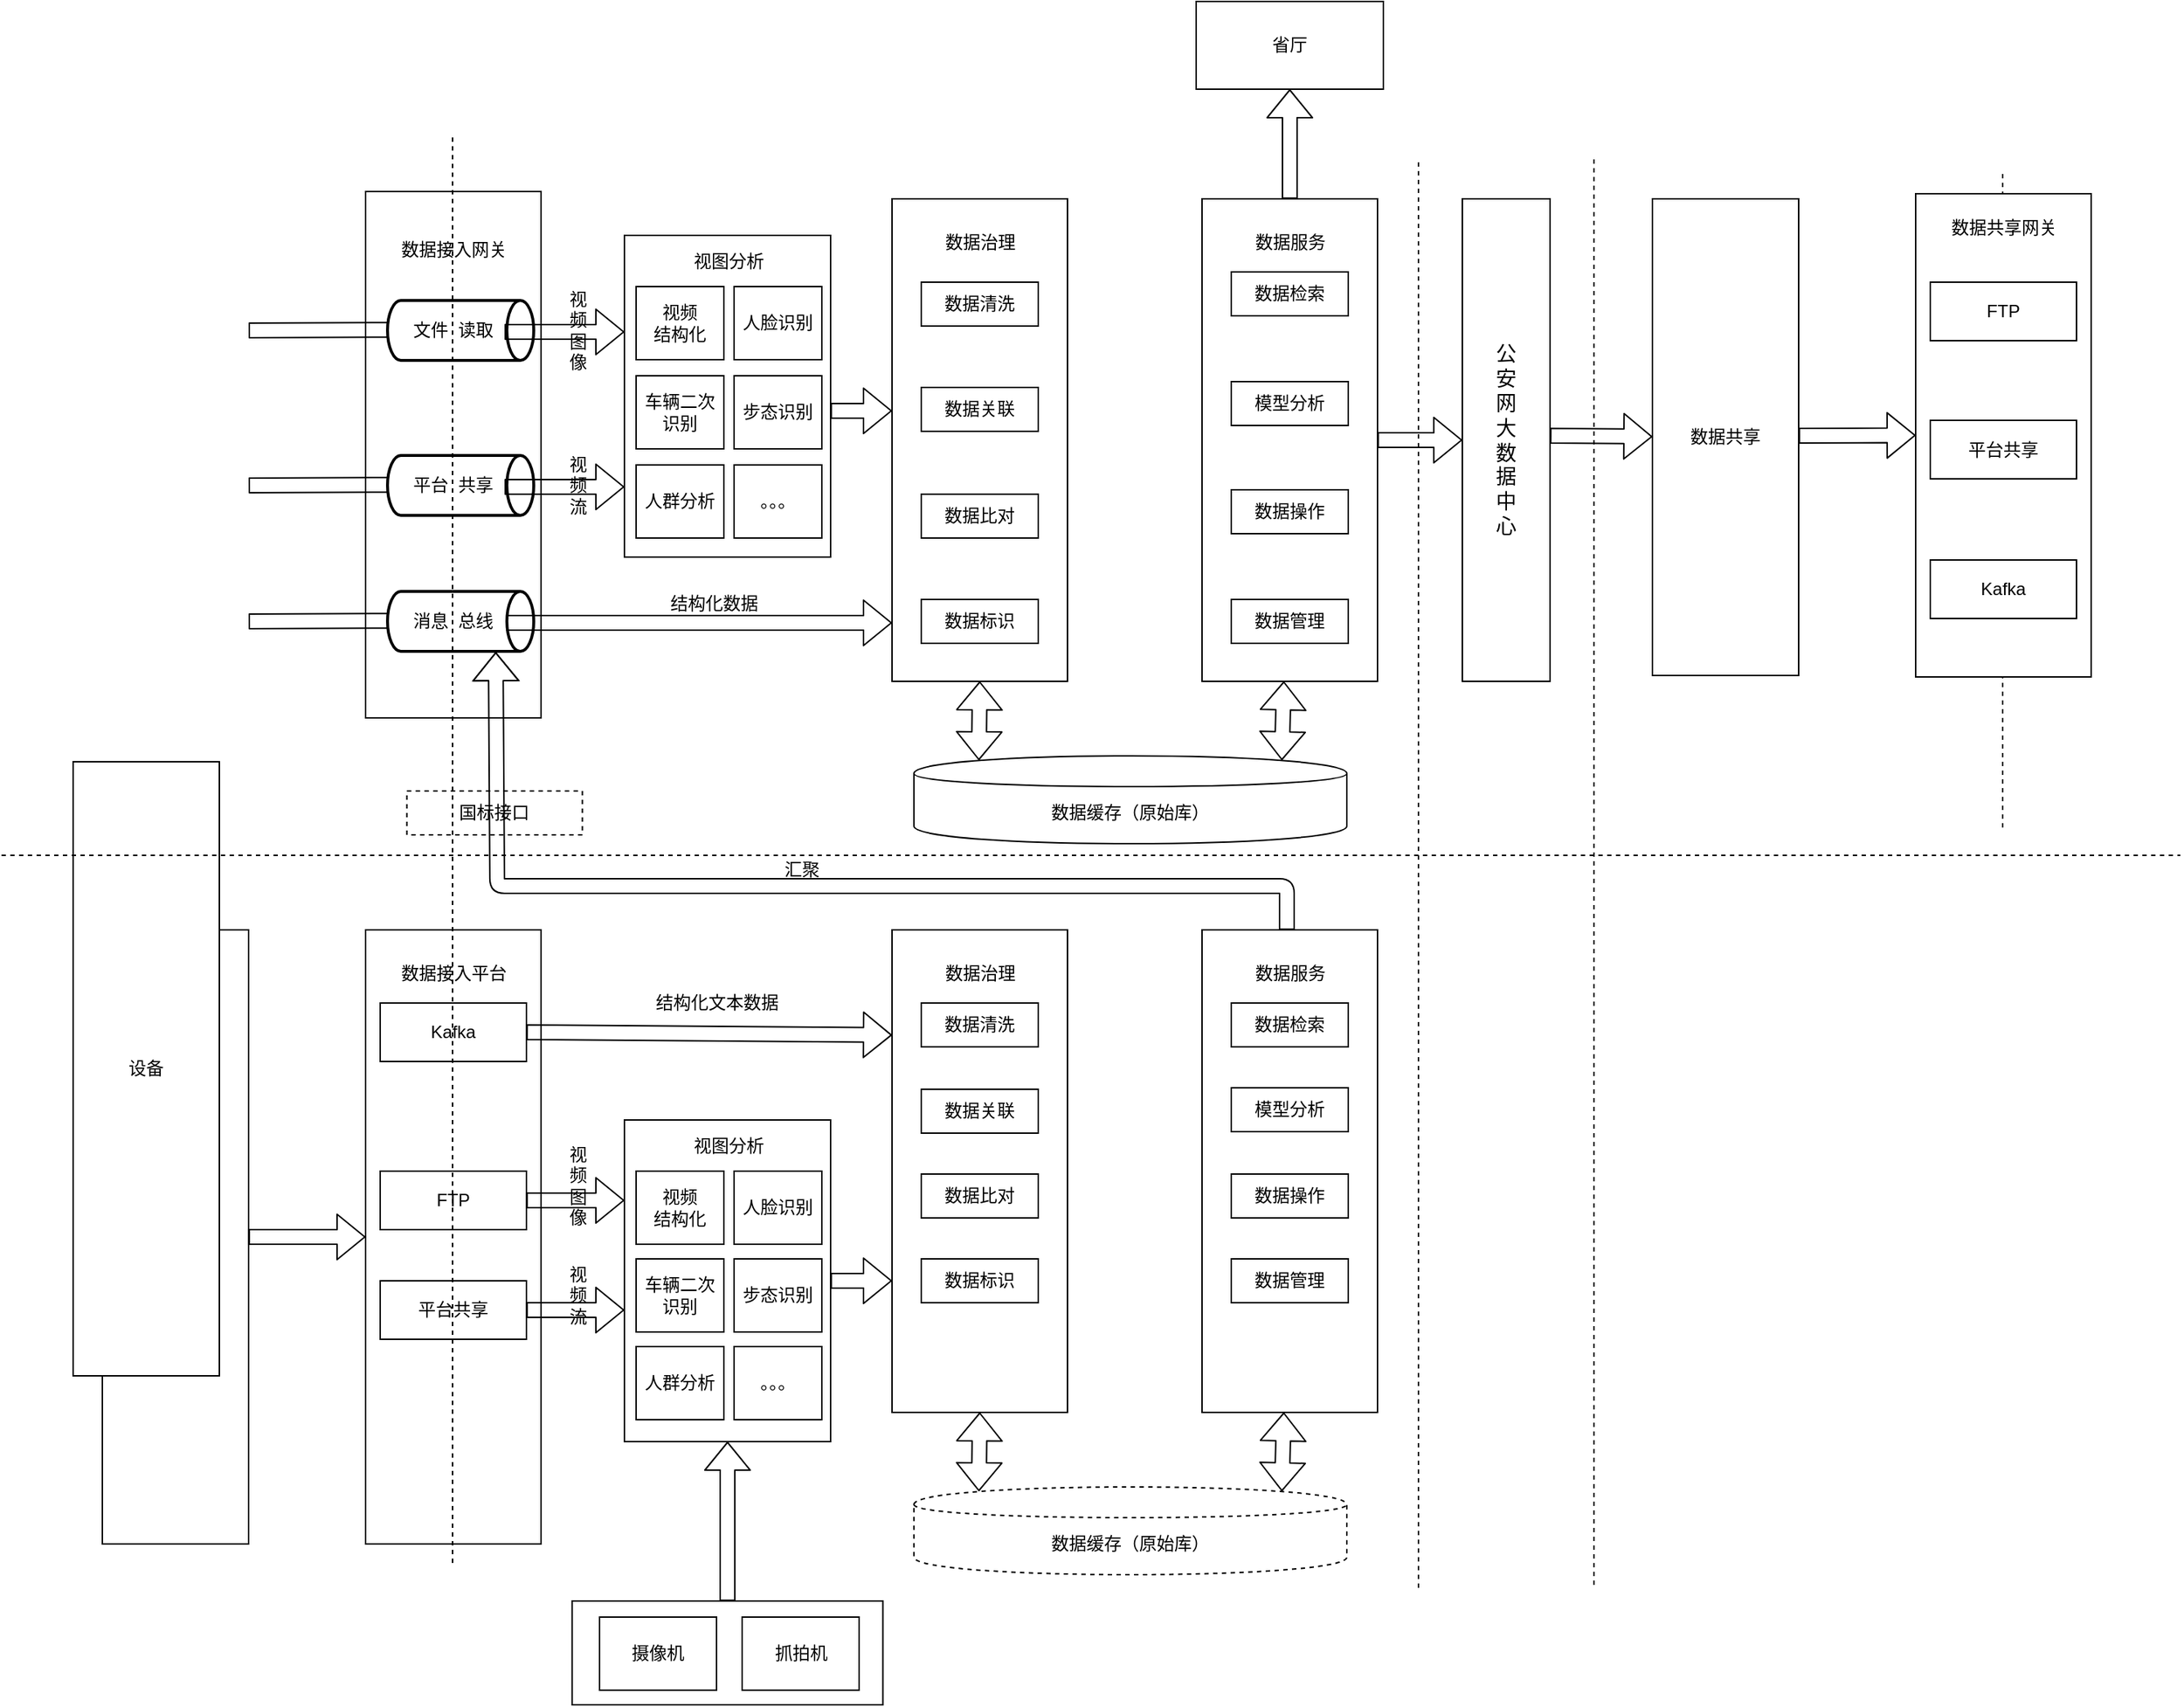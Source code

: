<mxfile version="13.1.12" type="github">
  <diagram id="LtdNEPkijhUZQp1AGoqe" name="Page-1">
    <mxGraphModel dx="2013" dy="-557" grid="1" gridSize="10" guides="1" tooltips="1" connect="1" arrows="1" fold="1" page="1" pageScale="1" pageWidth="827" pageHeight="1169" math="0" shadow="0">
      <root>
        <mxCell id="0" />
        <mxCell id="1" parent="0" />
        <mxCell id="LM0uR2DWNkc85pl8UlRV-13" value="" style="rounded=0;whiteSpace=wrap;html=1;" parent="1" vertex="1">
          <mxGeometry y="1470" width="120" height="360" as="geometry" />
        </mxCell>
        <mxCell id="0me-47ysI-qRos0fYR_Q-15" value="" style="shape=flexArrow;endArrow=classic;html=1;entryX=0;entryY=0.5;entryDx=0;entryDy=0;" edge="1" parent="1">
          <mxGeometry width="50" height="50" relative="1" as="geometry">
            <mxPoint x="-80" y="1565" as="sourcePoint" />
            <mxPoint x="40" y="1564.5" as="targetPoint" />
          </mxGeometry>
        </mxCell>
        <mxCell id="LM0uR2DWNkc85pl8UlRV-162" value="" style="rounded=0;whiteSpace=wrap;html=1;" parent="1" vertex="1">
          <mxGeometry x="141.25" y="2434" width="212.5" height="71" as="geometry" />
        </mxCell>
        <mxCell id="LM0uR2DWNkc85pl8UlRV-18" value="数据接入网关" style="text;html=1;align=center;verticalAlign=middle;resizable=0;points=[];autosize=1;" parent="1" vertex="1">
          <mxGeometry x="15" y="1500" width="90" height="20" as="geometry" />
        </mxCell>
        <mxCell id="LM0uR2DWNkc85pl8UlRV-23" value="" style="rounded=0;whiteSpace=wrap;html=1;direction=east;" parent="1" vertex="1">
          <mxGeometry x="177" y="1500" width="141" height="220" as="geometry" />
        </mxCell>
        <mxCell id="LM0uR2DWNkc85pl8UlRV-24" value="视图分析&lt;br&gt;" style="text;html=1;align=center;verticalAlign=middle;resizable=0;points=[];autosize=1;direction=east;" parent="1" vertex="1">
          <mxGeometry x="217.5" y="1508" width="60" height="20" as="geometry" />
        </mxCell>
        <mxCell id="LM0uR2DWNkc85pl8UlRV-25" value="" style="rounded=0;whiteSpace=wrap;html=1;" parent="1" vertex="1">
          <mxGeometry x="360" y="1475" width="120" height="330" as="geometry" />
        </mxCell>
        <mxCell id="LM0uR2DWNkc85pl8UlRV-26" value="视频&lt;br&gt;结构化" style="rounded=0;whiteSpace=wrap;html=1;direction=east;" parent="1" vertex="1">
          <mxGeometry x="185" y="1535" width="60" height="50" as="geometry" />
        </mxCell>
        <mxCell id="LM0uR2DWNkc85pl8UlRV-27" value="人脸识别" style="rounded=0;whiteSpace=wrap;html=1;direction=east;" parent="1" vertex="1">
          <mxGeometry x="252" y="1535" width="60" height="50" as="geometry" />
        </mxCell>
        <mxCell id="LM0uR2DWNkc85pl8UlRV-28" value="车辆二次识别" style="rounded=0;whiteSpace=wrap;html=1;direction=east;" parent="1" vertex="1">
          <mxGeometry x="185" y="1596" width="60" height="50" as="geometry" />
        </mxCell>
        <mxCell id="LM0uR2DWNkc85pl8UlRV-30" value="步态识别" style="rounded=0;whiteSpace=wrap;html=1;direction=east;" parent="1" vertex="1">
          <mxGeometry x="252" y="1596" width="60" height="50" as="geometry" />
        </mxCell>
        <mxCell id="LM0uR2DWNkc85pl8UlRV-32" value="。。。" style="rounded=0;whiteSpace=wrap;html=1;direction=east;" parent="1" vertex="1">
          <mxGeometry x="252" y="1657" width="60" height="50" as="geometry" />
        </mxCell>
        <mxCell id="LM0uR2DWNkc85pl8UlRV-36" value="" style="shape=flexArrow;endArrow=classic;html=1;exitX=1;exitY=0.5;exitDx=0;exitDy=0;entryX=1;entryY=0.5;entryDx=0;entryDy=0;" parent="1" edge="1">
          <mxGeometry width="50" height="50" relative="1" as="geometry">
            <mxPoint x="318" y="1620" as="sourcePoint" />
            <mxPoint x="360" y="1620" as="targetPoint" />
          </mxGeometry>
        </mxCell>
        <mxCell id="LM0uR2DWNkc85pl8UlRV-39" value="视&lt;br&gt;频&lt;br&gt;图&lt;br&gt;像" style="text;html=1;align=center;verticalAlign=middle;resizable=0;points=[];autosize=1;direction=east;" parent="1" vertex="1">
          <mxGeometry x="130" y="1535" width="30" height="60" as="geometry" />
        </mxCell>
        <mxCell id="LM0uR2DWNkc85pl8UlRV-45" value="数据治理" style="text;html=1;align=center;verticalAlign=middle;resizable=0;points=[];autosize=1;" parent="1" vertex="1">
          <mxGeometry x="390" y="1495" width="60" height="20" as="geometry" />
        </mxCell>
        <mxCell id="LM0uR2DWNkc85pl8UlRV-48" value="数据清洗" style="rounded=0;whiteSpace=wrap;html=1;" parent="1" vertex="1">
          <mxGeometry x="380" y="1532" width="80" height="30" as="geometry" />
        </mxCell>
        <mxCell id="LM0uR2DWNkc85pl8UlRV-49" value="数据关联" style="rounded=0;whiteSpace=wrap;html=1;" parent="1" vertex="1">
          <mxGeometry x="380" y="1604" width="80" height="30" as="geometry" />
        </mxCell>
        <mxCell id="LM0uR2DWNkc85pl8UlRV-51" value="数据比对" style="rounded=0;whiteSpace=wrap;html=1;" parent="1" vertex="1">
          <mxGeometry x="380" y="1677" width="80" height="30" as="geometry" />
        </mxCell>
        <mxCell id="LM0uR2DWNkc85pl8UlRV-52" value="数据标识" style="rounded=0;whiteSpace=wrap;html=1;" parent="1" vertex="1">
          <mxGeometry x="380" y="1749" width="80" height="30" as="geometry" />
        </mxCell>
        <mxCell id="LM0uR2DWNkc85pl8UlRV-59" value="数据缓存（原始库）" style="shape=cylinder;whiteSpace=wrap;html=1;boundedLbl=1;backgroundOutline=1;" parent="1" vertex="1">
          <mxGeometry x="375" y="1856" width="296" height="60" as="geometry" />
        </mxCell>
        <mxCell id="LM0uR2DWNkc85pl8UlRV-62" value="" style="rounded=0;whiteSpace=wrap;html=1;" parent="1" vertex="1">
          <mxGeometry x="572" y="1475" width="120" height="330" as="geometry" />
        </mxCell>
        <mxCell id="LM0uR2DWNkc85pl8UlRV-63" value="数据服务" style="text;html=1;align=center;verticalAlign=middle;resizable=0;points=[];autosize=1;" parent="1" vertex="1">
          <mxGeometry x="602" y="1495" width="60" height="20" as="geometry" />
        </mxCell>
        <mxCell id="LM0uR2DWNkc85pl8UlRV-64" value="" style="shape=flexArrow;endArrow=classic;startArrow=classic;html=1;entryX=0.5;entryY=1;entryDx=0;entryDy=0;exitX=0.15;exitY=0.05;exitDx=0;exitDy=0;exitPerimeter=0;" parent="1" source="LM0uR2DWNkc85pl8UlRV-59" target="LM0uR2DWNkc85pl8UlRV-25" edge="1">
          <mxGeometry width="50" height="50" relative="1" as="geometry">
            <mxPoint x="290" y="1955" as="sourcePoint" />
            <mxPoint x="340" y="1905" as="targetPoint" />
          </mxGeometry>
        </mxCell>
        <mxCell id="LM0uR2DWNkc85pl8UlRV-65" value="" style="shape=flexArrow;endArrow=classic;startArrow=classic;html=1;exitX=0.85;exitY=0.05;exitDx=0;exitDy=0;exitPerimeter=0;" parent="1" source="LM0uR2DWNkc85pl8UlRV-59" target="LM0uR2DWNkc85pl8UlRV-62" edge="1">
          <mxGeometry width="50" height="50" relative="1" as="geometry">
            <mxPoint x="620" y="1845" as="sourcePoint" />
            <mxPoint x="670" y="1795" as="targetPoint" />
          </mxGeometry>
        </mxCell>
        <mxCell id="LM0uR2DWNkc85pl8UlRV-67" value="数据检索" style="rounded=0;whiteSpace=wrap;html=1;" parent="1" vertex="1">
          <mxGeometry x="592" y="1525" width="80" height="30" as="geometry" />
        </mxCell>
        <mxCell id="LM0uR2DWNkc85pl8UlRV-68" value="模型分析" style="rounded=0;whiteSpace=wrap;html=1;" parent="1" vertex="1">
          <mxGeometry x="592" y="1600" width="80" height="30" as="geometry" />
        </mxCell>
        <mxCell id="LM0uR2DWNkc85pl8UlRV-69" value="数据操作" style="rounded=0;whiteSpace=wrap;html=1;" parent="1" vertex="1">
          <mxGeometry x="592" y="1674" width="80" height="30" as="geometry" />
        </mxCell>
        <mxCell id="LM0uR2DWNkc85pl8UlRV-70" value="数据管理" style="rounded=0;whiteSpace=wrap;html=1;" parent="1" vertex="1">
          <mxGeometry x="592" y="1749" width="80" height="30" as="geometry" />
        </mxCell>
        <mxCell id="LM0uR2DWNkc85pl8UlRV-71" value="" style="endArrow=none;html=1;dashed=1;" parent="1" edge="1">
          <mxGeometry width="50" height="50" relative="1" as="geometry">
            <mxPoint x="720" y="2425" as="sourcePoint" />
            <mxPoint x="720" y="1447" as="targetPoint" />
          </mxGeometry>
        </mxCell>
        <mxCell id="LM0uR2DWNkc85pl8UlRV-72" value="" style="shape=flexArrow;endArrow=classic;html=1;exitX=1;exitY=0.5;exitDx=0;exitDy=0;entryX=0;entryY=0.5;entryDx=0;entryDy=0;" parent="1" source="LM0uR2DWNkc85pl8UlRV-62" target="LM0uR2DWNkc85pl8UlRV-73" edge="1">
          <mxGeometry width="50" height="50" relative="1" as="geometry">
            <mxPoint x="740" y="1675" as="sourcePoint" />
            <mxPoint x="750" y="1640" as="targetPoint" />
          </mxGeometry>
        </mxCell>
        <mxCell id="LM0uR2DWNkc85pl8UlRV-73" value="&lt;font style=&quot;font-size: 14px&quot;&gt;公&lt;br&gt;安&lt;br&gt;网&lt;br&gt;大&lt;br&gt;数&lt;br&gt;据&lt;br&gt;中&lt;br&gt;心&lt;/font&gt;" style="rounded=0;whiteSpace=wrap;html=1;" parent="1" vertex="1">
          <mxGeometry x="750" y="1475" width="60" height="330" as="geometry" />
        </mxCell>
        <mxCell id="LM0uR2DWNkc85pl8UlRV-113" value="" style="rounded=0;whiteSpace=wrap;html=1;" parent="1" vertex="1">
          <mxGeometry y="1975" width="120" height="420" as="geometry" />
        </mxCell>
        <mxCell id="LM0uR2DWNkc85pl8UlRV-114" value="设备" style="rounded=0;whiteSpace=wrap;html=1;" parent="1" vertex="1">
          <mxGeometry x="-180" y="1975" width="100" height="420" as="geometry" />
        </mxCell>
        <mxCell id="LM0uR2DWNkc85pl8UlRV-115" value="Kafka" style="rounded=0;whiteSpace=wrap;html=1;" parent="1" vertex="1">
          <mxGeometry x="10" y="2025" width="100" height="40" as="geometry" />
        </mxCell>
        <mxCell id="LM0uR2DWNkc85pl8UlRV-116" value="FTP" style="rounded=0;whiteSpace=wrap;html=1;" parent="1" vertex="1">
          <mxGeometry x="10" y="2140" width="100" height="40" as="geometry" />
        </mxCell>
        <mxCell id="LM0uR2DWNkc85pl8UlRV-117" value="平台共享" style="rounded=0;whiteSpace=wrap;html=1;" parent="1" vertex="1">
          <mxGeometry x="10" y="2215" width="100" height="40" as="geometry" />
        </mxCell>
        <mxCell id="LM0uR2DWNkc85pl8UlRV-118" value="数据接入平台" style="text;html=1;align=center;verticalAlign=middle;resizable=0;points=[];autosize=1;" parent="1" vertex="1">
          <mxGeometry x="15" y="1995" width="90" height="20" as="geometry" />
        </mxCell>
        <mxCell id="LM0uR2DWNkc85pl8UlRV-119" value="" style="shape=flexArrow;endArrow=classic;html=1;exitX=1;exitY=0.5;exitDx=0;exitDy=0;entryX=0;entryY=0.5;entryDx=0;entryDy=0;" parent="1" source="LM0uR2DWNkc85pl8UlRV-114" target="LM0uR2DWNkc85pl8UlRV-113" edge="1">
          <mxGeometry width="50" height="50" relative="1" as="geometry">
            <mxPoint x="440" y="2065" as="sourcePoint" />
            <mxPoint x="490" y="2015" as="targetPoint" />
          </mxGeometry>
        </mxCell>
        <mxCell id="LM0uR2DWNkc85pl8UlRV-120" value="" style="shape=flexArrow;endArrow=classic;html=1;entryX=0;entryY=0.218;entryDx=0;entryDy=0;exitX=1;exitY=0.5;exitDx=0;exitDy=0;entryPerimeter=0;" parent="1" source="LM0uR2DWNkc85pl8UlRV-115" target="LM0uR2DWNkc85pl8UlRV-124" edge="1">
          <mxGeometry width="50" height="50" relative="1" as="geometry">
            <mxPoint x="121" y="2078" as="sourcePoint" />
            <mxPoint x="390" y="2115" as="targetPoint" />
          </mxGeometry>
        </mxCell>
        <mxCell id="LM0uR2DWNkc85pl8UlRV-122" value="" style="rounded=0;whiteSpace=wrap;html=1;" parent="1" vertex="1">
          <mxGeometry x="177" y="2105" width="141" height="220" as="geometry" />
        </mxCell>
        <mxCell id="LM0uR2DWNkc85pl8UlRV-123" value="视图分析&lt;br&gt;" style="text;html=1;align=center;verticalAlign=middle;resizable=0;points=[];autosize=1;" parent="1" vertex="1">
          <mxGeometry x="217.5" y="2113" width="60" height="20" as="geometry" />
        </mxCell>
        <mxCell id="LM0uR2DWNkc85pl8UlRV-124" value="" style="rounded=0;whiteSpace=wrap;html=1;" parent="1" vertex="1">
          <mxGeometry x="360" y="1975" width="120" height="330" as="geometry" />
        </mxCell>
        <mxCell id="LM0uR2DWNkc85pl8UlRV-125" value="视频&lt;br&gt;结构化" style="rounded=0;whiteSpace=wrap;html=1;" parent="1" vertex="1">
          <mxGeometry x="185" y="2140" width="60" height="50" as="geometry" />
        </mxCell>
        <mxCell id="LM0uR2DWNkc85pl8UlRV-126" value="人脸识别" style="rounded=0;whiteSpace=wrap;html=1;" parent="1" vertex="1">
          <mxGeometry x="252" y="2140" width="60" height="50" as="geometry" />
        </mxCell>
        <mxCell id="LM0uR2DWNkc85pl8UlRV-127" value="车辆二次识别" style="rounded=0;whiteSpace=wrap;html=1;" parent="1" vertex="1">
          <mxGeometry x="185" y="2200" width="60" height="50" as="geometry" />
        </mxCell>
        <mxCell id="LM0uR2DWNkc85pl8UlRV-128" value="步态识别" style="rounded=0;whiteSpace=wrap;html=1;" parent="1" vertex="1">
          <mxGeometry x="252" y="2200" width="60" height="50" as="geometry" />
        </mxCell>
        <mxCell id="LM0uR2DWNkc85pl8UlRV-129" value="人群分析" style="rounded=0;whiteSpace=wrap;html=1;" parent="1" vertex="1">
          <mxGeometry x="185" y="2260" width="60" height="50" as="geometry" />
        </mxCell>
        <mxCell id="LM0uR2DWNkc85pl8UlRV-130" value="。。。" style="rounded=0;whiteSpace=wrap;html=1;" parent="1" vertex="1">
          <mxGeometry x="252" y="2260" width="60" height="50" as="geometry" />
        </mxCell>
        <mxCell id="LM0uR2DWNkc85pl8UlRV-131" value="" style="shape=flexArrow;endArrow=classic;html=1;entryX=0;entryY=0.25;entryDx=0;entryDy=0;exitX=1;exitY=0.5;exitDx=0;exitDy=0;" parent="1" source="LM0uR2DWNkc85pl8UlRV-116" target="LM0uR2DWNkc85pl8UlRV-122" edge="1">
          <mxGeometry width="50" height="50" relative="1" as="geometry">
            <mxPoint x="120" y="2245" as="sourcePoint" />
            <mxPoint x="490" y="1985" as="targetPoint" />
          </mxGeometry>
        </mxCell>
        <mxCell id="LM0uR2DWNkc85pl8UlRV-132" value="" style="shape=flexArrow;endArrow=classic;html=1;exitX=1;exitY=0.5;exitDx=0;exitDy=0;" parent="1" source="LM0uR2DWNkc85pl8UlRV-122" edge="1">
          <mxGeometry width="50" height="50" relative="1" as="geometry">
            <mxPoint x="387" y="2246" as="sourcePoint" />
            <mxPoint x="360" y="2215" as="targetPoint" />
          </mxGeometry>
        </mxCell>
        <mxCell id="LM0uR2DWNkc85pl8UlRV-133" value="结构化文本数据" style="text;html=1;align=center;verticalAlign=middle;resizable=0;points=[];autosize=1;" parent="1" vertex="1">
          <mxGeometry x="190" y="2015" width="100" height="20" as="geometry" />
        </mxCell>
        <mxCell id="LM0uR2DWNkc85pl8UlRV-134" value="视&lt;br&gt;频&lt;br&gt;流" style="text;html=1;align=center;verticalAlign=middle;resizable=0;points=[];autosize=1;" parent="1" vertex="1">
          <mxGeometry x="130" y="2200" width="30" height="50" as="geometry" />
        </mxCell>
        <mxCell id="LM0uR2DWNkc85pl8UlRV-135" value="视&lt;br&gt;频&lt;br&gt;图&lt;br&gt;像" style="text;html=1;align=center;verticalAlign=middle;resizable=0;points=[];autosize=1;" parent="1" vertex="1">
          <mxGeometry x="130" y="2120" width="30" height="60" as="geometry" />
        </mxCell>
        <mxCell id="LM0uR2DWNkc85pl8UlRV-136" value="" style="shape=flexArrow;endArrow=classic;html=1;entryX=0;entryY=0.591;entryDx=0;entryDy=0;exitX=1;exitY=0.5;exitDx=0;exitDy=0;entryPerimeter=0;" parent="1" source="LM0uR2DWNkc85pl8UlRV-117" target="LM0uR2DWNkc85pl8UlRV-122" edge="1">
          <mxGeometry width="50" height="50" relative="1" as="geometry">
            <mxPoint x="120" y="2170" as="sourcePoint" />
            <mxPoint x="189" y="2170" as="targetPoint" />
          </mxGeometry>
        </mxCell>
        <mxCell id="LM0uR2DWNkc85pl8UlRV-137" value="数据治理" style="text;html=1;align=center;verticalAlign=middle;resizable=0;points=[];autosize=1;" parent="1" vertex="1">
          <mxGeometry x="390" y="1995" width="60" height="20" as="geometry" />
        </mxCell>
        <mxCell id="LM0uR2DWNkc85pl8UlRV-138" value="数据清洗" style="rounded=0;whiteSpace=wrap;html=1;" parent="1" vertex="1">
          <mxGeometry x="380" y="2025" width="80" height="30" as="geometry" />
        </mxCell>
        <mxCell id="LM0uR2DWNkc85pl8UlRV-139" value="数据关联" style="rounded=0;whiteSpace=wrap;html=1;" parent="1" vertex="1">
          <mxGeometry x="380" y="2084" width="80" height="30" as="geometry" />
        </mxCell>
        <mxCell id="LM0uR2DWNkc85pl8UlRV-140" value="数据比对" style="rounded=0;whiteSpace=wrap;html=1;" parent="1" vertex="1">
          <mxGeometry x="380" y="2142" width="80" height="30" as="geometry" />
        </mxCell>
        <mxCell id="LM0uR2DWNkc85pl8UlRV-141" value="数据标识" style="rounded=0;whiteSpace=wrap;html=1;" parent="1" vertex="1">
          <mxGeometry x="380" y="2200" width="80" height="30" as="geometry" />
        </mxCell>
        <mxCell id="LM0uR2DWNkc85pl8UlRV-142" value="数据缓存（原始库）" style="shape=cylinder;whiteSpace=wrap;html=1;boundedLbl=1;backgroundOutline=1;dashed=1;" parent="1" vertex="1">
          <mxGeometry x="375" y="2356" width="296" height="60" as="geometry" />
        </mxCell>
        <mxCell id="LM0uR2DWNkc85pl8UlRV-143" value="" style="rounded=0;whiteSpace=wrap;html=1;" parent="1" vertex="1">
          <mxGeometry x="572" y="1975" width="120" height="330" as="geometry" />
        </mxCell>
        <mxCell id="LM0uR2DWNkc85pl8UlRV-144" value="数据服务" style="text;html=1;align=center;verticalAlign=middle;resizable=0;points=[];autosize=1;" parent="1" vertex="1">
          <mxGeometry x="602" y="1995" width="60" height="20" as="geometry" />
        </mxCell>
        <mxCell id="LM0uR2DWNkc85pl8UlRV-145" value="" style="shape=flexArrow;endArrow=classic;startArrow=classic;html=1;entryX=0.5;entryY=1;entryDx=0;entryDy=0;exitX=0.15;exitY=0.05;exitDx=0;exitDy=0;exitPerimeter=0;" parent="1" source="LM0uR2DWNkc85pl8UlRV-142" target="LM0uR2DWNkc85pl8UlRV-124" edge="1">
          <mxGeometry width="50" height="50" relative="1" as="geometry">
            <mxPoint x="290" y="2455" as="sourcePoint" />
            <mxPoint x="340" y="2405" as="targetPoint" />
          </mxGeometry>
        </mxCell>
        <mxCell id="LM0uR2DWNkc85pl8UlRV-146" value="" style="shape=flexArrow;endArrow=classic;startArrow=classic;html=1;exitX=0.85;exitY=0.05;exitDx=0;exitDy=0;exitPerimeter=0;" parent="1" source="LM0uR2DWNkc85pl8UlRV-142" target="LM0uR2DWNkc85pl8UlRV-143" edge="1">
          <mxGeometry width="50" height="50" relative="1" as="geometry">
            <mxPoint x="620" y="2345" as="sourcePoint" />
            <mxPoint x="670" y="2295" as="targetPoint" />
          </mxGeometry>
        </mxCell>
        <mxCell id="LM0uR2DWNkc85pl8UlRV-147" value="数据检索" style="rounded=0;whiteSpace=wrap;html=1;" parent="1" vertex="1">
          <mxGeometry x="592" y="2025" width="80" height="30" as="geometry" />
        </mxCell>
        <mxCell id="LM0uR2DWNkc85pl8UlRV-148" value="模型分析" style="rounded=0;whiteSpace=wrap;html=1;" parent="1" vertex="1">
          <mxGeometry x="592" y="2083" width="80" height="30" as="geometry" />
        </mxCell>
        <mxCell id="LM0uR2DWNkc85pl8UlRV-149" value="数据操作" style="rounded=0;whiteSpace=wrap;html=1;" parent="1" vertex="1">
          <mxGeometry x="592" y="2142" width="80" height="30" as="geometry" />
        </mxCell>
        <mxCell id="LM0uR2DWNkc85pl8UlRV-150" value="数据管理" style="rounded=0;whiteSpace=wrap;html=1;" parent="1" vertex="1">
          <mxGeometry x="592" y="2200" width="80" height="30" as="geometry" />
        </mxCell>
        <mxCell id="LM0uR2DWNkc85pl8UlRV-154" value="汇聚" style="text;html=1;align=center;verticalAlign=middle;resizable=0;points=[];autosize=1;" parent="1" vertex="1">
          <mxGeometry x="277.5" y="1924" width="40" height="20" as="geometry" />
        </mxCell>
        <mxCell id="LM0uR2DWNkc85pl8UlRV-157" value="国标接口" style="rounded=0;whiteSpace=wrap;html=1;dashed=1;" parent="1" vertex="1">
          <mxGeometry x="28.25" y="1880" width="120" height="30" as="geometry" />
        </mxCell>
        <mxCell id="LM0uR2DWNkc85pl8UlRV-158" value="摄像机" style="rounded=0;whiteSpace=wrap;html=1;" parent="1" vertex="1">
          <mxGeometry x="160" y="2445" width="80" height="50" as="geometry" />
        </mxCell>
        <mxCell id="LM0uR2DWNkc85pl8UlRV-159" value="抓拍机" style="rounded=0;whiteSpace=wrap;html=1;" parent="1" vertex="1">
          <mxGeometry x="257.5" y="2445" width="80" height="50" as="geometry" />
        </mxCell>
        <mxCell id="LM0uR2DWNkc85pl8UlRV-163" value="" style="shape=flexArrow;endArrow=classic;html=1;exitX=0.5;exitY=0;exitDx=0;exitDy=0;entryX=0.5;entryY=1;entryDx=0;entryDy=0;" parent="1" source="LM0uR2DWNkc85pl8UlRV-162" target="LM0uR2DWNkc85pl8UlRV-122" edge="1">
          <mxGeometry width="50" height="50" relative="1" as="geometry">
            <mxPoint x="190" y="2425" as="sourcePoint" />
            <mxPoint x="240" y="2375" as="targetPoint" />
          </mxGeometry>
        </mxCell>
        <mxCell id="LM0uR2DWNkc85pl8UlRV-165" value="" style="endArrow=none;html=1;dashed=1;" parent="1" edge="1">
          <mxGeometry width="50" height="50" relative="1" as="geometry">
            <mxPoint x="840" y="2423" as="sourcePoint" />
            <mxPoint x="840" y="1445" as="targetPoint" />
          </mxGeometry>
        </mxCell>
        <mxCell id="LM0uR2DWNkc85pl8UlRV-166" value="数据共享" style="rounded=0;whiteSpace=wrap;html=1;" parent="1" vertex="1">
          <mxGeometry x="880" y="1475" width="100" height="326" as="geometry" />
        </mxCell>
        <mxCell id="LM0uR2DWNkc85pl8UlRV-171" value="" style="shape=flexArrow;endArrow=classic;html=1;exitX=1;exitY=0.5;exitDx=0;exitDy=0;" parent="1" target="LM0uR2DWNkc85pl8UlRV-166" edge="1">
          <mxGeometry width="50" height="50" relative="1" as="geometry">
            <mxPoint x="810" y="1637" as="sourcePoint" />
            <mxPoint x="868" y="1637" as="targetPoint" />
          </mxGeometry>
        </mxCell>
        <mxCell id="LM0uR2DWNkc85pl8UlRV-172" value="" style="endArrow=none;dashed=1;html=1;" parent="1" edge="1">
          <mxGeometry width="50" height="50" relative="1" as="geometry">
            <mxPoint x="1119.5" y="1905" as="sourcePoint" />
            <mxPoint x="1119.5" y="1455" as="targetPoint" />
          </mxGeometry>
        </mxCell>
        <mxCell id="LM0uR2DWNkc85pl8UlRV-174" value="省厅" style="rounded=0;whiteSpace=wrap;html=1;" parent="1" vertex="1">
          <mxGeometry x="568" y="1340" width="128" height="60" as="geometry" />
        </mxCell>
        <mxCell id="LM0uR2DWNkc85pl8UlRV-175" value="" style="shape=flexArrow;endArrow=classic;html=1;exitX=0.5;exitY=0;exitDx=0;exitDy=0;" parent="1" source="LM0uR2DWNkc85pl8UlRV-62" target="LM0uR2DWNkc85pl8UlRV-174" edge="1">
          <mxGeometry width="50" height="50" relative="1" as="geometry">
            <mxPoint x="702" y="1650" as="sourcePoint" />
            <mxPoint x="760" y="1650" as="targetPoint" />
          </mxGeometry>
        </mxCell>
        <mxCell id="LM0uR2DWNkc85pl8UlRV-176" value="" style="rounded=0;whiteSpace=wrap;html=1;" parent="1" vertex="1">
          <mxGeometry x="1060" y="1471.5" width="120" height="330.5" as="geometry" />
        </mxCell>
        <mxCell id="LM0uR2DWNkc85pl8UlRV-177" value="数据共享网关" style="text;html=1;align=center;verticalAlign=middle;resizable=0;points=[];autosize=1;" parent="1" vertex="1">
          <mxGeometry x="1075" y="1485" width="90" height="20" as="geometry" />
        </mxCell>
        <mxCell id="LM0uR2DWNkc85pl8UlRV-178" value="Kafka" style="rounded=0;whiteSpace=wrap;html=1;direction=east;" parent="1" vertex="1">
          <mxGeometry x="1070" y="1722" width="100" height="40" as="geometry" />
        </mxCell>
        <mxCell id="LM0uR2DWNkc85pl8UlRV-179" value="FTP" style="rounded=0;whiteSpace=wrap;html=1;direction=east;" parent="1" vertex="1">
          <mxGeometry x="1070" y="1532" width="100" height="40" as="geometry" />
        </mxCell>
        <mxCell id="LM0uR2DWNkc85pl8UlRV-180" value="平台共享" style="rounded=0;whiteSpace=wrap;html=1;direction=east;" parent="1" vertex="1">
          <mxGeometry x="1070" y="1626.5" width="100" height="40" as="geometry" />
        </mxCell>
        <mxCell id="LM0uR2DWNkc85pl8UlRV-181" value="设备" style="rounded=0;whiteSpace=wrap;html=1;" parent="1" vertex="1">
          <mxGeometry x="-200" y="1860" width="100" height="420" as="geometry" />
        </mxCell>
        <mxCell id="0me-47ysI-qRos0fYR_Q-1" value="" style="endArrow=none;html=1;dashed=1;" edge="1" parent="1">
          <mxGeometry width="50" height="50" relative="1" as="geometry">
            <mxPoint x="-249" y="1924" as="sourcePoint" />
            <mxPoint x="1241" y="1924" as="targetPoint" />
          </mxGeometry>
        </mxCell>
        <mxCell id="0me-47ysI-qRos0fYR_Q-2" value="" style="shape=flexArrow;endArrow=classic;html=1;exitX=1;exitY=0.5;exitDx=0;exitDy=0;entryX=0;entryY=0.5;entryDx=0;entryDy=0;" edge="1" parent="1" target="LM0uR2DWNkc85pl8UlRV-176">
          <mxGeometry width="50" height="50" relative="1" as="geometry">
            <mxPoint x="980" y="1637" as="sourcePoint" />
            <mxPoint x="1038" y="1637" as="targetPoint" />
          </mxGeometry>
        </mxCell>
        <mxCell id="0me-47ysI-qRos0fYR_Q-3" value="人群分析" style="rounded=0;whiteSpace=wrap;html=1;direction=east;" vertex="1" parent="1">
          <mxGeometry x="185" y="1657" width="60" height="50" as="geometry" />
        </mxCell>
        <mxCell id="0me-47ysI-qRos0fYR_Q-6" value="文件&amp;nbsp; 读取&amp;nbsp; &amp;nbsp;" style="strokeWidth=2;html=1;shape=mxgraph.flowchart.direct_data;whiteSpace=wrap;" vertex="1" parent="1">
          <mxGeometry x="15" y="1544.5" width="100" height="41" as="geometry" />
        </mxCell>
        <mxCell id="LM0uR2DWNkc85pl8UlRV-35" value="" style="shape=flexArrow;endArrow=classic;html=1;entryX=0;entryY=0.25;entryDx=0;entryDy=0;" parent="1" edge="1">
          <mxGeometry width="50" height="50" relative="1" as="geometry">
            <mxPoint x="95" y="1566" as="sourcePoint" />
            <mxPoint x="177" y="1566" as="targetPoint" />
          </mxGeometry>
        </mxCell>
        <mxCell id="0me-47ysI-qRos0fYR_Q-21" value="" style="shape=flexArrow;endArrow=classic;html=1;entryX=0;entryY=0.5;entryDx=0;entryDy=0;" edge="1" parent="1">
          <mxGeometry width="50" height="50" relative="1" as="geometry">
            <mxPoint x="-80" y="1671" as="sourcePoint" />
            <mxPoint x="40" y="1670.5" as="targetPoint" />
          </mxGeometry>
        </mxCell>
        <mxCell id="0me-47ysI-qRos0fYR_Q-22" value="视&lt;br&gt;频&lt;br&gt;流" style="text;html=1;align=center;verticalAlign=middle;resizable=0;points=[];autosize=1;direction=east;" vertex="1" parent="1">
          <mxGeometry x="130" y="1646" width="30" height="50" as="geometry" />
        </mxCell>
        <mxCell id="0me-47ysI-qRos0fYR_Q-23" value="平台&amp;nbsp;&amp;nbsp;共享&amp;nbsp; &amp;nbsp;" style="strokeWidth=2;html=1;shape=mxgraph.flowchart.direct_data;whiteSpace=wrap;" vertex="1" parent="1">
          <mxGeometry x="15" y="1650.5" width="100" height="41" as="geometry" />
        </mxCell>
        <mxCell id="0me-47ysI-qRos0fYR_Q-24" value="" style="shape=flexArrow;endArrow=classic;html=1;entryX=0;entryY=0.25;entryDx=0;entryDy=0;" edge="1" parent="1">
          <mxGeometry width="50" height="50" relative="1" as="geometry">
            <mxPoint x="95" y="1672" as="sourcePoint" />
            <mxPoint x="177" y="1672" as="targetPoint" />
          </mxGeometry>
        </mxCell>
        <mxCell id="0me-47ysI-qRos0fYR_Q-26" value="" style="shape=flexArrow;endArrow=classic;html=1;entryX=0;entryY=0.5;entryDx=0;entryDy=0;" edge="1" parent="1">
          <mxGeometry width="50" height="50" relative="1" as="geometry">
            <mxPoint x="-80" y="1764" as="sourcePoint" />
            <mxPoint x="40" y="1763.5" as="targetPoint" />
          </mxGeometry>
        </mxCell>
        <mxCell id="0me-47ysI-qRos0fYR_Q-27" value="结构化数据" style="text;html=1;align=center;verticalAlign=middle;resizable=0;points=[];autosize=1;direction=east;" vertex="1" parent="1">
          <mxGeometry x="197.5" y="1742" width="80" height="20" as="geometry" />
        </mxCell>
        <mxCell id="0me-47ysI-qRos0fYR_Q-28" value="消息&amp;nbsp;&amp;nbsp;总线&amp;nbsp; &amp;nbsp;" style="strokeWidth=2;html=1;shape=mxgraph.flowchart.direct_data;whiteSpace=wrap;" vertex="1" parent="1">
          <mxGeometry x="15" y="1743.5" width="100" height="41" as="geometry" />
        </mxCell>
        <mxCell id="0me-47ysI-qRos0fYR_Q-29" value="" style="shape=flexArrow;endArrow=classic;html=1;" edge="1" parent="1">
          <mxGeometry width="50" height="50" relative="1" as="geometry">
            <mxPoint x="96" y="1765" as="sourcePoint" />
            <mxPoint x="360" y="1765" as="targetPoint" />
          </mxGeometry>
        </mxCell>
        <mxCell id="0me-47ysI-qRos0fYR_Q-32" value="" style="endArrow=none;html=1;dashed=1;" edge="1" parent="1">
          <mxGeometry width="50" height="50" relative="1" as="geometry">
            <mxPoint x="59.5" y="2408" as="sourcePoint" />
            <mxPoint x="59.5" y="1430" as="targetPoint" />
          </mxGeometry>
        </mxCell>
        <mxCell id="LM0uR2DWNkc85pl8UlRV-152" value="" style="shape=flexArrow;endArrow=classic;html=1;entryX=0.74;entryY=1.012;entryDx=0;entryDy=0;entryPerimeter=0;" parent="1" target="0me-47ysI-qRos0fYR_Q-28" edge="1">
          <mxGeometry width="50" height="50" relative="1" as="geometry">
            <mxPoint x="630" y="1975" as="sourcePoint" />
            <mxPoint x="88.25" y="1847" as="targetPoint" />
            <Array as="points">
              <mxPoint x="630" y="1945" />
              <mxPoint x="580" y="1945" />
              <mxPoint x="540" y="1945" />
              <mxPoint x="90" y="1945" />
            </Array>
          </mxGeometry>
        </mxCell>
      </root>
    </mxGraphModel>
  </diagram>
</mxfile>
